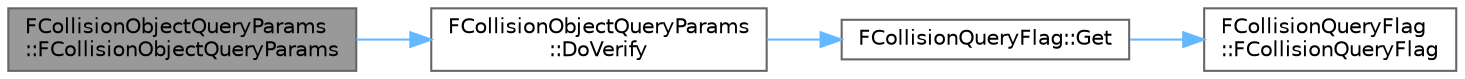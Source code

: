 digraph "FCollisionObjectQueryParams::FCollisionObjectQueryParams"
{
 // INTERACTIVE_SVG=YES
 // LATEX_PDF_SIZE
  bgcolor="transparent";
  edge [fontname=Helvetica,fontsize=10,labelfontname=Helvetica,labelfontsize=10];
  node [fontname=Helvetica,fontsize=10,shape=box,height=0.2,width=0.4];
  rankdir="LR";
  Node1 [id="Node000001",label="FCollisionObjectQueryParams\l::FCollisionObjectQueryParams",height=0.2,width=0.4,color="gray40", fillcolor="grey60", style="filled", fontcolor="black",tooltip=" "];
  Node1 -> Node2 [id="edge1_Node000001_Node000002",color="steelblue1",style="solid",tooltip=" "];
  Node2 [id="Node000002",label="FCollisionObjectQueryParams\l::DoVerify",height=0.2,width=0.4,color="grey40", fillcolor="white", style="filled",URL="$dc/d93/structFCollisionObjectQueryParams.html#aca5f58a903308c737b948301aac537fc",tooltip=" "];
  Node2 -> Node3 [id="edge2_Node000002_Node000003",color="steelblue1",style="solid",tooltip=" "];
  Node3 [id="Node000003",label="FCollisionQueryFlag::Get",height=0.2,width=0.4,color="grey40", fillcolor="white", style="filled",URL="$db/d29/structFCollisionQueryFlag.html#a27ff30281d5b86a79e3343330e660038",tooltip=" "];
  Node3 -> Node4 [id="edge3_Node000003_Node000004",color="steelblue1",style="solid",tooltip=" "];
  Node4 [id="Node000004",label="FCollisionQueryFlag\l::FCollisionQueryFlag",height=0.2,width=0.4,color="grey40", fillcolor="white", style="filled",URL="$db/d29/structFCollisionQueryFlag.html#af2e8acfea2c7bd16d0a9df40fcdf9694",tooltip=" "];
}
